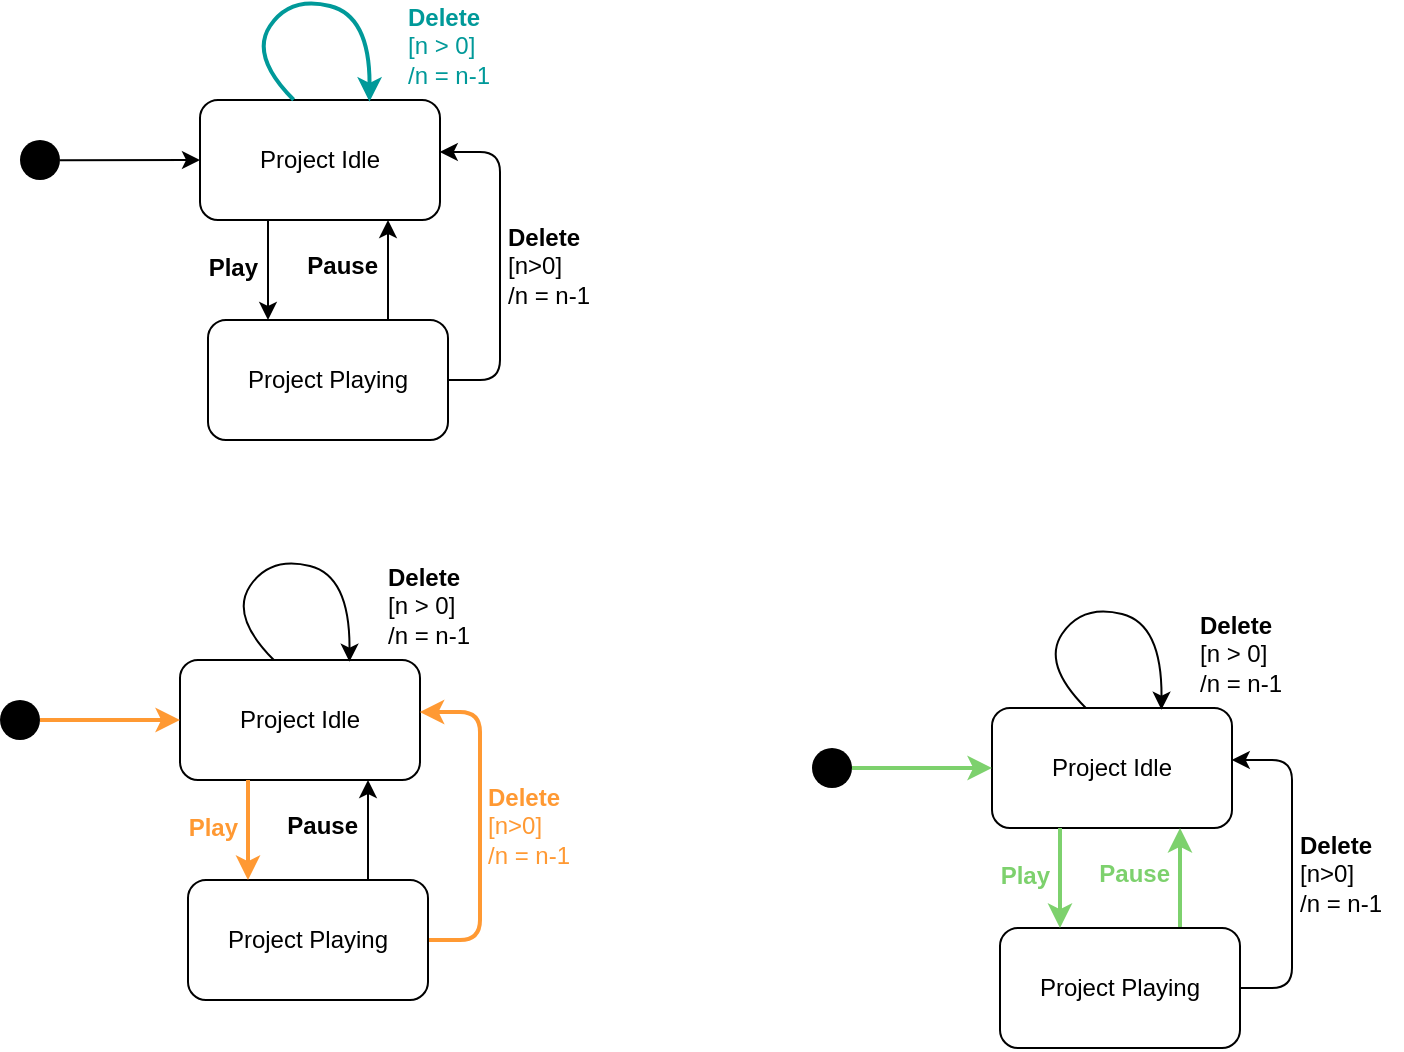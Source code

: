 <mxfile>
    <diagram id="VLzSiQ1vwkfL7_Nn3BTM" name="Page-1">
        <mxGraphModel dx="377" dy="1525" grid="0" gridSize="10" guides="1" tooltips="1" connect="1" arrows="1" fold="1" page="1" pageScale="1" pageWidth="850" pageHeight="1100" math="0" shadow="0">
            <root>
                <mxCell id="0"/>
                <mxCell id="1" parent="0"/>
                <mxCell id="2" value="Project Idle" style="rounded=1;whiteSpace=wrap;html=1;" vertex="1" parent="1">
                    <mxGeometry x="170" y="-618" width="120" height="60" as="geometry"/>
                </mxCell>
                <mxCell id="3" style="edgeStyle=none;html=1;fontSize=12;fillColor=#009999;" edge="1" parent="1" source="4" target="2">
                    <mxGeometry relative="1" as="geometry">
                        <mxPoint x="220" y="-588.0" as="targetPoint"/>
                    </mxGeometry>
                </mxCell>
                <mxCell id="4" value="" style="ellipse;fillColor=#000000;strokeColor=none;" vertex="1" parent="1">
                    <mxGeometry x="80" y="-598" width="20" height="20" as="geometry"/>
                </mxCell>
                <mxCell id="5" value="&lt;div&gt;&lt;b&gt;&lt;font color=&quot;#009999&quot;&gt;Delete&lt;/font&gt;&lt;/b&gt;&lt;/div&gt;&lt;div&gt;&lt;font color=&quot;#009999&quot;&gt;[n &amp;gt; 0]&lt;/font&gt;&lt;/div&gt;&lt;div&gt;&lt;span&gt;&lt;font color=&quot;#009999&quot;&gt;/n = n-1&lt;/font&gt;&lt;/span&gt;&lt;/div&gt;" style="text;html=1;strokeColor=none;fillColor=none;align=left;verticalAlign=middle;whiteSpace=wrap;rounded=0;fontSize=12;" vertex="1" parent="1">
                    <mxGeometry x="272" y="-660" width="50" height="30" as="geometry"/>
                </mxCell>
                <mxCell id="6" style="edgeStyle=none;html=1;exitX=0.75;exitY=0;exitDx=0;exitDy=0;entryX=0.75;entryY=1;entryDx=0;entryDy=0;fontSize=12;" edge="1" parent="1" source="8">
                    <mxGeometry relative="1" as="geometry">
                        <mxPoint x="264" y="-558" as="targetPoint"/>
                    </mxGeometry>
                </mxCell>
                <mxCell id="7" style="edgeStyle=none;html=1;exitX=1;exitY=0.5;exitDx=0;exitDy=0;entryX=0.999;entryY=0.433;entryDx=0;entryDy=0;entryPerimeter=0;" edge="1" parent="1" source="8" target="2">
                    <mxGeometry relative="1" as="geometry">
                        <Array as="points">
                            <mxPoint x="320" y="-478"/>
                            <mxPoint x="320" y="-592"/>
                        </Array>
                    </mxGeometry>
                </mxCell>
                <mxCell id="8" value="Project Playing" style="rounded=1;whiteSpace=wrap;html=1;fontSize=12;" vertex="1" parent="1">
                    <mxGeometry x="174" y="-508" width="120" height="60" as="geometry"/>
                </mxCell>
                <mxCell id="9" style="edgeStyle=none;html=1;fontSize=12;entryX=0.25;entryY=0;entryDx=0;entryDy=0;exitX=0.25;exitY=1;exitDx=0;exitDy=0;" edge="1" parent="1" target="8">
                    <mxGeometry relative="1" as="geometry">
                        <mxPoint x="204" y="-558" as="sourcePoint"/>
                        <Array as="points"/>
                    </mxGeometry>
                </mxCell>
                <mxCell id="10" value="&lt;b&gt;Play&lt;/b&gt;" style="text;html=1;align=right;verticalAlign=middle;resizable=0;points=[];autosize=1;strokeColor=none;fillColor=none;" vertex="1" parent="1">
                    <mxGeometry x="160" y="-544" width="40" height="20" as="geometry"/>
                </mxCell>
                <mxCell id="11" value="&lt;b&gt;Pause&lt;/b&gt;" style="text;html=1;align=right;verticalAlign=middle;resizable=0;points=[];autosize=1;strokeColor=none;fillColor=none;" vertex="1" parent="1">
                    <mxGeometry x="210" y="-545" width="50" height="20" as="geometry"/>
                </mxCell>
                <mxCell id="12" value="" style="curved=1;endArrow=classic;html=1;exitX=0.39;exitY=-0.002;exitDx=0;exitDy=0;entryX=0.706;entryY=0.014;entryDx=0;entryDy=0;exitPerimeter=0;entryPerimeter=0;strokeColor=#009999;strokeWidth=2;" edge="1" parent="1" source="2" target="2">
                    <mxGeometry width="50" height="50" relative="1" as="geometry">
                        <mxPoint x="218.36" y="-616.94" as="sourcePoint"/>
                        <mxPoint x="255" y="-620.0" as="targetPoint"/>
                        <Array as="points">
                            <mxPoint x="195" y="-640"/>
                            <mxPoint x="215" y="-670"/>
                            <mxPoint x="255" y="-660"/>
                        </Array>
                    </mxGeometry>
                </mxCell>
                <mxCell id="13" value="&lt;div&gt;&lt;b&gt;Delete&lt;/b&gt;&lt;/div&gt;&lt;div&gt;[n&amp;gt;0]&lt;/div&gt;&lt;div&gt;&lt;span&gt;/n = n-1&lt;/span&gt;&lt;/div&gt;" style="text;html=1;strokeColor=none;fillColor=none;align=left;verticalAlign=middle;whiteSpace=wrap;rounded=0;fontSize=12;" vertex="1" parent="1">
                    <mxGeometry x="322" y="-550" width="53" height="30" as="geometry"/>
                </mxCell>
                <mxCell id="14" value="Project Idle" style="rounded=1;whiteSpace=wrap;html=1;" vertex="1" parent="1">
                    <mxGeometry x="160" y="-338" width="120" height="60" as="geometry"/>
                </mxCell>
                <mxCell id="15" style="edgeStyle=none;html=1;fontSize=12;strokeColor=#FF9933;strokeWidth=2;" edge="1" parent="1" source="16" target="14">
                    <mxGeometry relative="1" as="geometry">
                        <mxPoint x="210" y="-308.0" as="targetPoint"/>
                    </mxGeometry>
                </mxCell>
                <mxCell id="16" value="" style="ellipse;fillColor=#000000;strokeColor=none;" vertex="1" parent="1">
                    <mxGeometry x="70" y="-318" width="20" height="20" as="geometry"/>
                </mxCell>
                <mxCell id="17" value="&lt;div&gt;&lt;b&gt;Delete&lt;/b&gt;&lt;/div&gt;&lt;div&gt;[n &amp;gt; 0]&lt;/div&gt;&lt;div&gt;&lt;span&gt;/n = n-1&lt;/span&gt;&lt;/div&gt;" style="text;html=1;strokeColor=none;fillColor=none;align=left;verticalAlign=middle;whiteSpace=wrap;rounded=0;fontSize=12;" vertex="1" parent="1">
                    <mxGeometry x="262" y="-380" width="50" height="30" as="geometry"/>
                </mxCell>
                <mxCell id="18" style="edgeStyle=none;html=1;exitX=0.75;exitY=0;exitDx=0;exitDy=0;entryX=0.75;entryY=1;entryDx=0;entryDy=0;fontSize=12;" edge="1" parent="1" source="20">
                    <mxGeometry relative="1" as="geometry">
                        <mxPoint x="254" y="-278" as="targetPoint"/>
                    </mxGeometry>
                </mxCell>
                <mxCell id="19" style="edgeStyle=none;html=1;exitX=1;exitY=0.5;exitDx=0;exitDy=0;entryX=0.999;entryY=0.433;entryDx=0;entryDy=0;entryPerimeter=0;strokeColor=#FF9933;strokeWidth=2;" edge="1" parent="1" source="20" target="14">
                    <mxGeometry relative="1" as="geometry">
                        <Array as="points">
                            <mxPoint x="310" y="-198"/>
                            <mxPoint x="310" y="-312"/>
                        </Array>
                    </mxGeometry>
                </mxCell>
                <mxCell id="20" value="Project Playing" style="rounded=1;whiteSpace=wrap;html=1;fontSize=12;" vertex="1" parent="1">
                    <mxGeometry x="164" y="-228" width="120" height="60" as="geometry"/>
                </mxCell>
                <mxCell id="21" style="edgeStyle=none;html=1;fontSize=12;entryX=0.25;entryY=0;entryDx=0;entryDy=0;exitX=0.25;exitY=1;exitDx=0;exitDy=0;strokeColor=#FF9933;strokeWidth=2;" edge="1" parent="1" target="20">
                    <mxGeometry relative="1" as="geometry">
                        <mxPoint x="194" y="-278" as="sourcePoint"/>
                        <Array as="points"/>
                    </mxGeometry>
                </mxCell>
                <mxCell id="22" value="&lt;b&gt;&lt;font color=&quot;#ff9933&quot;&gt;Play&lt;/font&gt;&lt;/b&gt;" style="text;html=1;align=right;verticalAlign=middle;resizable=0;points=[];autosize=1;strokeColor=none;fillColor=none;" vertex="1" parent="1">
                    <mxGeometry x="150" y="-264" width="40" height="20" as="geometry"/>
                </mxCell>
                <mxCell id="23" value="&lt;b&gt;Pause&lt;/b&gt;" style="text;html=1;align=right;verticalAlign=middle;resizable=0;points=[];autosize=1;strokeColor=none;fillColor=none;" vertex="1" parent="1">
                    <mxGeometry x="200" y="-265" width="50" height="20" as="geometry"/>
                </mxCell>
                <mxCell id="24" value="" style="curved=1;endArrow=classic;html=1;exitX=0.39;exitY=-0.002;exitDx=0;exitDy=0;entryX=0.706;entryY=0.014;entryDx=0;entryDy=0;exitPerimeter=0;entryPerimeter=0;" edge="1" parent="1" source="14" target="14">
                    <mxGeometry width="50" height="50" relative="1" as="geometry">
                        <mxPoint x="208.36" y="-336.94" as="sourcePoint"/>
                        <mxPoint x="245" y="-340.0" as="targetPoint"/>
                        <Array as="points">
                            <mxPoint x="185" y="-360"/>
                            <mxPoint x="205" y="-390"/>
                            <mxPoint x="245" y="-380"/>
                        </Array>
                    </mxGeometry>
                </mxCell>
                <mxCell id="25" value="&lt;div&gt;&lt;b&gt;&lt;font color=&quot;#ff9933&quot;&gt;Delete&lt;/font&gt;&lt;/b&gt;&lt;/div&gt;&lt;div&gt;&lt;font color=&quot;#ff9933&quot;&gt;[n&amp;gt;0]&lt;/font&gt;&lt;/div&gt;&lt;div&gt;&lt;span&gt;&lt;font color=&quot;#ff9933&quot;&gt;/n = n-1&lt;/font&gt;&lt;/span&gt;&lt;/div&gt;" style="text;html=1;strokeColor=none;fillColor=none;align=left;verticalAlign=middle;whiteSpace=wrap;rounded=0;fontSize=12;" vertex="1" parent="1">
                    <mxGeometry x="312" y="-270" width="53" height="30" as="geometry"/>
                </mxCell>
                <mxCell id="38" value="Project Idle" style="rounded=1;whiteSpace=wrap;html=1;" vertex="1" parent="1">
                    <mxGeometry x="566" y="-314" width="120" height="60" as="geometry"/>
                </mxCell>
                <mxCell id="39" style="edgeStyle=none;html=1;fontSize=12;strokeColor=#7DD16D;strokeWidth=2;" edge="1" parent="1" source="40" target="38">
                    <mxGeometry relative="1" as="geometry">
                        <mxPoint x="616" y="-284.0" as="targetPoint"/>
                    </mxGeometry>
                </mxCell>
                <mxCell id="40" value="" style="ellipse;fillColor=#000000;strokeColor=none;" vertex="1" parent="1">
                    <mxGeometry x="476" y="-294" width="20" height="20" as="geometry"/>
                </mxCell>
                <mxCell id="41" value="&lt;div&gt;&lt;b&gt;Delete&lt;/b&gt;&lt;/div&gt;&lt;div&gt;[n &amp;gt; 0]&lt;/div&gt;&lt;div&gt;&lt;span&gt;/n = n-1&lt;/span&gt;&lt;/div&gt;" style="text;html=1;strokeColor=none;fillColor=none;align=left;verticalAlign=middle;whiteSpace=wrap;rounded=0;fontSize=12;" vertex="1" parent="1">
                    <mxGeometry x="668" y="-356" width="50" height="30" as="geometry"/>
                </mxCell>
                <mxCell id="42" style="edgeStyle=none;html=1;exitX=0.75;exitY=0;exitDx=0;exitDy=0;entryX=0.75;entryY=1;entryDx=0;entryDy=0;fontSize=12;strokeWidth=2;strokeColor=#7DD16D;" edge="1" parent="1" source="44">
                    <mxGeometry relative="1" as="geometry">
                        <mxPoint x="660" y="-254" as="targetPoint"/>
                    </mxGeometry>
                </mxCell>
                <mxCell id="43" style="edgeStyle=none;html=1;exitX=1;exitY=0.5;exitDx=0;exitDy=0;entryX=0.999;entryY=0.433;entryDx=0;entryDy=0;entryPerimeter=0;" edge="1" parent="1" source="44" target="38">
                    <mxGeometry relative="1" as="geometry">
                        <Array as="points">
                            <mxPoint x="716" y="-174"/>
                            <mxPoint x="716" y="-288"/>
                        </Array>
                    </mxGeometry>
                </mxCell>
                <mxCell id="44" value="Project Playing" style="rounded=1;whiteSpace=wrap;html=1;fontSize=12;" vertex="1" parent="1">
                    <mxGeometry x="570" y="-204" width="120" height="60" as="geometry"/>
                </mxCell>
                <mxCell id="45" style="edgeStyle=none;html=1;fontSize=12;entryX=0.25;entryY=0;entryDx=0;entryDy=0;exitX=0.25;exitY=1;exitDx=0;exitDy=0;fontColor=#7DD16D;strokeColor=#7DD16D;strokeWidth=2;" edge="1" parent="1" target="44">
                    <mxGeometry relative="1" as="geometry">
                        <mxPoint x="600" y="-254" as="sourcePoint"/>
                        <Array as="points"/>
                    </mxGeometry>
                </mxCell>
                <mxCell id="46" value="&lt;b&gt;Play&lt;/b&gt;" style="text;html=1;align=right;verticalAlign=middle;resizable=0;points=[];autosize=1;strokeColor=none;fillColor=none;fontColor=#7DD16D;" vertex="1" parent="1">
                    <mxGeometry x="556" y="-240" width="40" height="20" as="geometry"/>
                </mxCell>
                <mxCell id="47" value="&lt;b&gt;Pause&lt;/b&gt;" style="text;html=1;align=right;verticalAlign=middle;resizable=0;points=[];autosize=1;strokeColor=none;fillColor=none;fontColor=#7DD16D;" vertex="1" parent="1">
                    <mxGeometry x="606" y="-241" width="50" height="20" as="geometry"/>
                </mxCell>
                <mxCell id="48" value="" style="curved=1;endArrow=classic;html=1;exitX=0.39;exitY=-0.002;exitDx=0;exitDy=0;entryX=0.706;entryY=0.014;entryDx=0;entryDy=0;exitPerimeter=0;entryPerimeter=0;" edge="1" parent="1" source="38" target="38">
                    <mxGeometry width="50" height="50" relative="1" as="geometry">
                        <mxPoint x="614.36" y="-312.94" as="sourcePoint"/>
                        <mxPoint x="651" y="-316.0" as="targetPoint"/>
                        <Array as="points">
                            <mxPoint x="591" y="-336"/>
                            <mxPoint x="611" y="-366"/>
                            <mxPoint x="651" y="-356"/>
                        </Array>
                    </mxGeometry>
                </mxCell>
                <mxCell id="49" value="&lt;div&gt;&lt;b&gt;Delete&lt;/b&gt;&lt;/div&gt;&lt;div&gt;[n&amp;gt;0]&lt;/div&gt;&lt;div&gt;&lt;span&gt;/n = n-1&lt;/span&gt;&lt;/div&gt;" style="text;html=1;strokeColor=none;fillColor=none;align=left;verticalAlign=middle;whiteSpace=wrap;rounded=0;fontSize=12;" vertex="1" parent="1">
                    <mxGeometry x="718" y="-246" width="53" height="30" as="geometry"/>
                </mxCell>
            </root>
        </mxGraphModel>
    </diagram>
</mxfile>